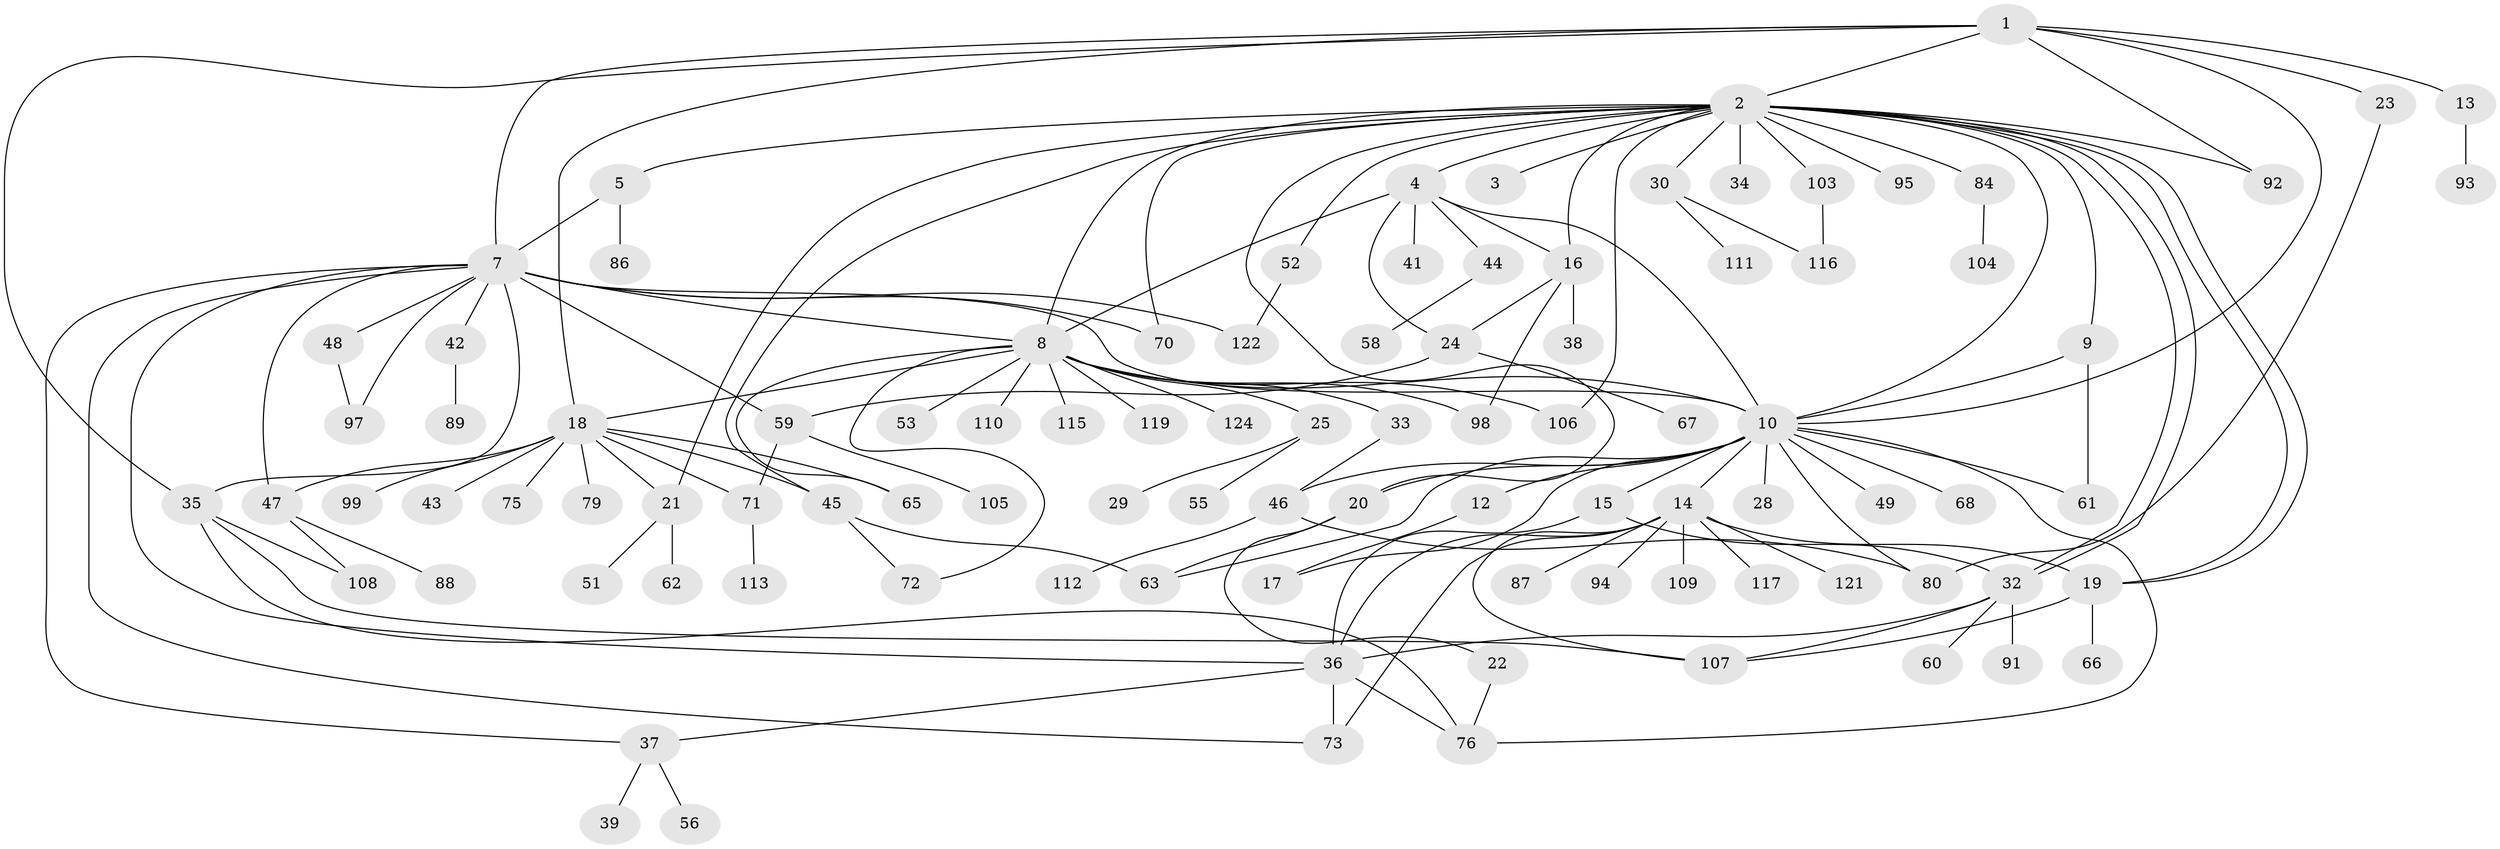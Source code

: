 // original degree distribution, {9: 0.016129032258064516, 26: 0.008064516129032258, 1: 0.41935483870967744, 7: 0.024193548387096774, 2: 0.25806451612903225, 15: 0.016129032258064516, 17: 0.008064516129032258, 11: 0.008064516129032258, 3: 0.08064516129032258, 5: 0.04032258064516129, 4: 0.10483870967741936, 6: 0.016129032258064516}
// Generated by graph-tools (version 1.1) at 2025/41/03/06/25 10:41:48]
// undirected, 97 vertices, 147 edges
graph export_dot {
graph [start="1"]
  node [color=gray90,style=filled];
  1 [super="+11"];
  2 [super="+6"];
  3;
  4 [super="+81"];
  5 [super="+31"];
  7 [super="+96"];
  8 [super="+78"];
  9 [super="+54"];
  10 [super="+102"];
  12;
  13;
  14 [super="+85"];
  15;
  16 [super="+120"];
  17 [super="+26"];
  18 [super="+27"];
  19 [super="+50"];
  20 [super="+69"];
  21 [super="+118"];
  22;
  23;
  24 [super="+74"];
  25;
  28;
  29;
  30;
  32 [super="+40"];
  33 [super="+64"];
  34;
  35 [super="+114"];
  36 [super="+90"];
  37;
  38;
  39;
  41;
  42;
  43;
  44;
  45 [super="+57"];
  46 [super="+82"];
  47;
  48;
  49;
  51;
  52;
  53;
  55;
  56;
  58;
  59;
  60;
  61;
  62;
  63;
  65;
  66;
  67;
  68;
  70;
  71 [super="+101"];
  72;
  73 [super="+100"];
  75;
  76 [super="+77"];
  79;
  80 [super="+83"];
  84;
  86;
  87;
  88;
  89;
  91;
  92;
  93;
  94;
  95 [super="+123"];
  97;
  98;
  99;
  103;
  104;
  105;
  106;
  107;
  108;
  109;
  110;
  111;
  112;
  113;
  115;
  116;
  117;
  119;
  121;
  122;
  124;
  1 -- 2;
  1 -- 7;
  1 -- 13;
  1 -- 18;
  1 -- 23;
  1 -- 35;
  1 -- 92;
  1 -- 10;
  2 -- 3;
  2 -- 4;
  2 -- 5;
  2 -- 8;
  2 -- 9;
  2 -- 16;
  2 -- 19;
  2 -- 19;
  2 -- 20;
  2 -- 21;
  2 -- 30;
  2 -- 32 [weight=2];
  2 -- 32;
  2 -- 34;
  2 -- 52;
  2 -- 70;
  2 -- 84;
  2 -- 92;
  2 -- 95;
  2 -- 103;
  2 -- 106;
  2 -- 45;
  2 -- 10;
  4 -- 8;
  4 -- 10;
  4 -- 41;
  4 -- 44;
  4 -- 16;
  4 -- 24;
  5 -- 86;
  5 -- 7;
  7 -- 8;
  7 -- 10 [weight=2];
  7 -- 35;
  7 -- 36;
  7 -- 37;
  7 -- 42;
  7 -- 47;
  7 -- 48;
  7 -- 59;
  7 -- 97;
  7 -- 122;
  7 -- 70;
  7 -- 73;
  8 -- 10 [weight=2];
  8 -- 25;
  8 -- 33;
  8 -- 53;
  8 -- 65;
  8 -- 72;
  8 -- 98;
  8 -- 106;
  8 -- 110;
  8 -- 124;
  8 -- 18;
  8 -- 115;
  8 -- 119;
  9 -- 10;
  9 -- 61;
  10 -- 12;
  10 -- 14;
  10 -- 15;
  10 -- 17;
  10 -- 20;
  10 -- 28;
  10 -- 46;
  10 -- 49;
  10 -- 61;
  10 -- 63 [weight=2];
  10 -- 68;
  10 -- 76;
  10 -- 80;
  12 -- 17;
  13 -- 93;
  14 -- 87;
  14 -- 94;
  14 -- 107;
  14 -- 109;
  14 -- 117;
  14 -- 121;
  14 -- 19;
  14 -- 36;
  14 -- 73;
  15 -- 32;
  15 -- 36;
  16 -- 24;
  16 -- 38;
  16 -- 98;
  18 -- 43;
  18 -- 45;
  18 -- 71;
  18 -- 75;
  18 -- 79;
  18 -- 99;
  18 -- 65;
  18 -- 21;
  18 -- 47;
  19 -- 107;
  19 -- 66;
  20 -- 22;
  20 -- 63;
  21 -- 51;
  21 -- 62;
  22 -- 76;
  23 -- 80;
  24 -- 59;
  24 -- 67;
  25 -- 29;
  25 -- 55;
  30 -- 111;
  30 -- 116;
  32 -- 60;
  32 -- 91;
  32 -- 36 [weight=2];
  32 -- 107;
  33 -- 46;
  35 -- 76;
  35 -- 107;
  35 -- 108;
  36 -- 73;
  36 -- 76;
  36 -- 37;
  37 -- 39;
  37 -- 56;
  42 -- 89;
  44 -- 58;
  45 -- 72;
  45 -- 63;
  46 -- 80;
  46 -- 112;
  47 -- 88;
  47 -- 108;
  48 -- 97;
  52 -- 122;
  59 -- 71;
  59 -- 105;
  71 -- 113;
  84 -- 104;
  103 -- 116;
}
